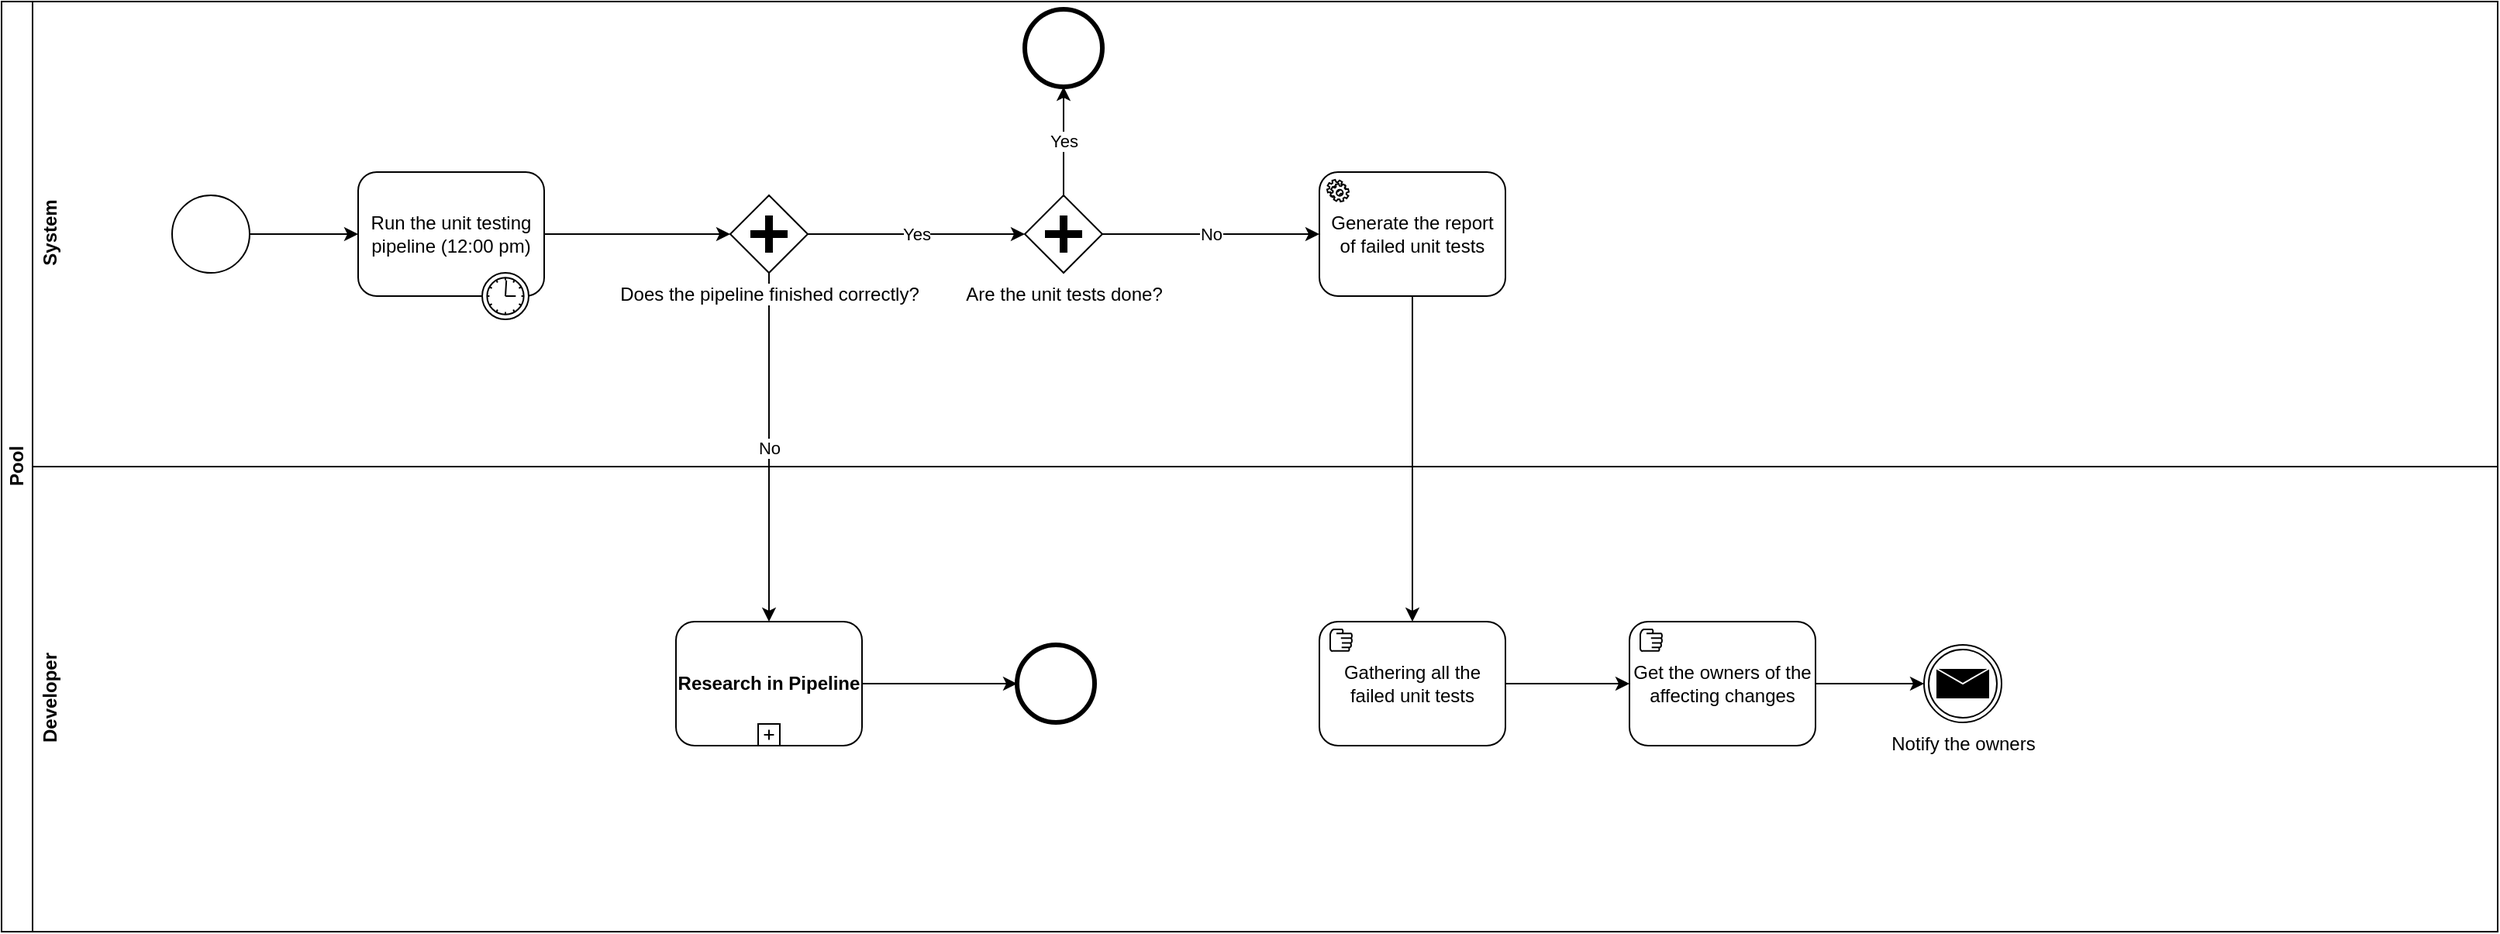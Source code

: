 <mxfile version="10.6.7" type="github"><diagram id="2OYAaO8CSUzoJcsiflxY" name="Page-1"><mxGraphModel dx="2204" dy="1897" grid="1" gridSize="10" guides="1" tooltips="1" connect="1" arrows="1" fold="1" page="1" pageScale="1" pageWidth="850" pageHeight="1100" math="0" shadow="0"><root><mxCell id="0"/><mxCell id="1" parent="0"/><mxCell id="OsNO9fkk1bKZkx-8VxTb-1" value="Pool" style="swimlane;html=1;horizontal=0;startSize=20;" parent="1" vertex="1"><mxGeometry x="-230" y="-30" width="1610" height="600" as="geometry"/></mxCell><mxCell id="OsNO9fkk1bKZkx-8VxTb-4" value="System" style="swimlane;html=1;horizontal=0;swimlaneLine=0;startSize=23;" parent="OsNO9fkk1bKZkx-8VxTb-1" vertex="1"><mxGeometry x="20" width="1590" height="300" as="geometry"/></mxCell><mxCell id="OsNO9fkk1bKZkx-8VxTb-5" value="Developer" style="swimlane;html=1;horizontal=0;swimlaneLine=0;" parent="OsNO9fkk1bKZkx-8VxTb-4" vertex="1"><mxGeometry y="300" width="1590" height="300" as="geometry"/></mxCell><mxCell id="OsNO9fkk1bKZkx-8VxTb-22" style="edgeStyle=orthogonalEdgeStyle;rounded=0;orthogonalLoop=1;jettySize=auto;html=1;exitX=1;exitY=0.5;exitDx=0;exitDy=0;entryX=0;entryY=0.5;entryDx=0;entryDy=0;" parent="OsNO9fkk1bKZkx-8VxTb-5" source="OsNO9fkk1bKZkx-8VxTb-17" target="OsNO9fkk1bKZkx-8VxTb-21" edge="1"><mxGeometry relative="1" as="geometry"/></mxCell><mxCell id="OsNO9fkk1bKZkx-8VxTb-17" value="&lt;b&gt;Research in Pipeline&lt;/b&gt;" style="html=1;whiteSpace=wrap;rounded=1;" parent="OsNO9fkk1bKZkx-8VxTb-5" vertex="1"><mxGeometry x="415" y="100" width="120" height="80" as="geometry"/></mxCell><mxCell id="OsNO9fkk1bKZkx-8VxTb-18" value="" style="html=1;shape=plus;outlineConnect=0;" parent="OsNO9fkk1bKZkx-8VxTb-17" vertex="1"><mxGeometry x="0.5" y="1" width="14" height="14" relative="1" as="geometry"><mxPoint x="-7" y="-14" as="offset"/></mxGeometry></mxCell><mxCell id="OsNO9fkk1bKZkx-8VxTb-21" value="" style="shape=mxgraph.bpmn.shape;html=1;verticalLabelPosition=bottom;labelBackgroundColor=#ffffff;verticalAlign=top;align=center;perimeter=ellipsePerimeter;outlineConnect=0;outline=end;symbol=general;" parent="OsNO9fkk1bKZkx-8VxTb-5" vertex="1"><mxGeometry x="635" y="115" width="50" height="50" as="geometry"/></mxCell><mxCell id="7t7-LSTxfhIKumiqn1bJ-3" style="edgeStyle=orthogonalEdgeStyle;rounded=0;orthogonalLoop=1;jettySize=auto;html=1;exitX=1;exitY=0.5;exitDx=0;exitDy=0;entryX=0;entryY=0.5;entryDx=0;entryDy=0;" edge="1" parent="OsNO9fkk1bKZkx-8VxTb-5" source="OsNO9fkk1bKZkx-8VxTb-27" target="7t7-LSTxfhIKumiqn1bJ-1"><mxGeometry relative="1" as="geometry"/></mxCell><mxCell id="OsNO9fkk1bKZkx-8VxTb-27" value="Gathering all the failed unit tests" style="shape=ext;rounded=1;html=1;whiteSpace=wrap;" parent="OsNO9fkk1bKZkx-8VxTb-5" vertex="1"><mxGeometry x="830" y="100" width="120" height="80" as="geometry"/></mxCell><mxCell id="OsNO9fkk1bKZkx-8VxTb-33" value="" style="shape=mxgraph.bpmn.manual_task;html=1;outlineConnect=0;" parent="OsNO9fkk1bKZkx-8VxTb-5" vertex="1"><mxGeometry x="837" y="105" width="14" height="14" as="geometry"/></mxCell><mxCell id="7t7-LSTxfhIKumiqn1bJ-5" style="edgeStyle=orthogonalEdgeStyle;rounded=0;orthogonalLoop=1;jettySize=auto;html=1;exitX=1;exitY=0.5;exitDx=0;exitDy=0;" edge="1" parent="OsNO9fkk1bKZkx-8VxTb-5" source="7t7-LSTxfhIKumiqn1bJ-1" target="7t7-LSTxfhIKumiqn1bJ-4"><mxGeometry relative="1" as="geometry"/></mxCell><mxCell id="7t7-LSTxfhIKumiqn1bJ-1" value="Get the owners of the affecting changes" style="shape=ext;rounded=1;html=1;whiteSpace=wrap;" vertex="1" parent="OsNO9fkk1bKZkx-8VxTb-5"><mxGeometry x="1030" y="100" width="120" height="80" as="geometry"/></mxCell><mxCell id="7t7-LSTxfhIKumiqn1bJ-2" value="" style="shape=mxgraph.bpmn.manual_task;html=1;outlineConnect=0;" vertex="1" parent="OsNO9fkk1bKZkx-8VxTb-5"><mxGeometry x="1037" y="105" width="14" height="14" as="geometry"/></mxCell><mxCell id="7t7-LSTxfhIKumiqn1bJ-4" value="Notify the owners" style="shape=mxgraph.bpmn.shape;html=1;verticalLabelPosition=bottom;labelBackgroundColor=#ffffff;verticalAlign=top;align=center;perimeter=ellipsePerimeter;outlineConnect=0;outline=throwing;symbol=message;" vertex="1" parent="OsNO9fkk1bKZkx-8VxTb-5"><mxGeometry x="1220" y="115" width="50" height="50" as="geometry"/></mxCell><mxCell id="OsNO9fkk1bKZkx-8VxTb-15" style="edgeStyle=orthogonalEdgeStyle;rounded=0;orthogonalLoop=1;jettySize=auto;html=1;exitX=1;exitY=0.5;exitDx=0;exitDy=0;entryX=0;entryY=0.5;entryDx=0;entryDy=0;" parent="OsNO9fkk1bKZkx-8VxTb-4" source="OsNO9fkk1bKZkx-8VxTb-6" target="OsNO9fkk1bKZkx-8VxTb-13" edge="1"><mxGeometry relative="1" as="geometry"/></mxCell><mxCell id="OsNO9fkk1bKZkx-8VxTb-6" value="" style="shape=mxgraph.bpmn.shape;html=1;verticalLabelPosition=bottom;labelBackgroundColor=#ffffff;verticalAlign=top;align=center;perimeter=ellipsePerimeter;outlineConnect=0;outline=standard;symbol=general;" parent="OsNO9fkk1bKZkx-8VxTb-4" vertex="1"><mxGeometry x="90" y="125" width="50" height="50" as="geometry"/></mxCell><mxCell id="OsNO9fkk1bKZkx-8VxTb-20" value="No" style="edgeStyle=orthogonalEdgeStyle;rounded=0;orthogonalLoop=1;jettySize=auto;html=1;exitX=0.5;exitY=1;exitDx=0;exitDy=0;" parent="OsNO9fkk1bKZkx-8VxTb-4" source="OsNO9fkk1bKZkx-8VxTb-11" target="OsNO9fkk1bKZkx-8VxTb-17" edge="1"><mxGeometry relative="1" as="geometry"/></mxCell><mxCell id="OsNO9fkk1bKZkx-8VxTb-24" value="Yes" style="edgeStyle=orthogonalEdgeStyle;rounded=0;orthogonalLoop=1;jettySize=auto;html=1;exitX=1;exitY=0.5;exitDx=0;exitDy=0;entryX=0;entryY=0.5;entryDx=0;entryDy=0;" parent="OsNO9fkk1bKZkx-8VxTb-4" source="OsNO9fkk1bKZkx-8VxTb-11" target="OsNO9fkk1bKZkx-8VxTb-23" edge="1"><mxGeometry relative="1" as="geometry"/></mxCell><mxCell id="OsNO9fkk1bKZkx-8VxTb-11" value="Does the pipeline finished correctly?" style="shape=mxgraph.bpmn.shape;html=1;verticalLabelPosition=bottom;labelBackgroundColor=#ffffff;verticalAlign=top;align=center;perimeter=rhombusPerimeter;background=gateway;outlineConnect=0;outline=none;symbol=parallelGw;" parent="OsNO9fkk1bKZkx-8VxTb-4" vertex="1"><mxGeometry x="450" y="125" width="50" height="50" as="geometry"/></mxCell><mxCell id="OsNO9fkk1bKZkx-8VxTb-16" style="edgeStyle=orthogonalEdgeStyle;rounded=0;orthogonalLoop=1;jettySize=auto;html=1;exitX=1;exitY=0.5;exitDx=0;exitDy=0;entryX=0;entryY=0.5;entryDx=0;entryDy=0;" parent="OsNO9fkk1bKZkx-8VxTb-4" source="OsNO9fkk1bKZkx-8VxTb-13" target="OsNO9fkk1bKZkx-8VxTb-11" edge="1"><mxGeometry relative="1" as="geometry"/></mxCell><mxCell id="OsNO9fkk1bKZkx-8VxTb-13" value="Run the unit testing pipeline (12:00 pm)" style="html=1;whiteSpace=wrap;rounded=1;" parent="OsNO9fkk1bKZkx-8VxTb-4" vertex="1"><mxGeometry x="210" y="110" width="120" height="80" as="geometry"/></mxCell><mxCell id="OsNO9fkk1bKZkx-8VxTb-14" value="" style="shape=mxgraph.bpmn.timer_start;perimeter=ellipsePerimeter;html=1;verticalLabelPosition=bottom;labelBackgroundColor=#ffffff;verticalAlign=top;outlineConnect=0;" parent="OsNO9fkk1bKZkx-8VxTb-13" vertex="1"><mxGeometry x="1" y="1" width="30" height="30" relative="1" as="geometry"><mxPoint x="-40" y="-15" as="offset"/></mxGeometry></mxCell><mxCell id="OsNO9fkk1bKZkx-8VxTb-26" value="Yes" style="edgeStyle=orthogonalEdgeStyle;rounded=0;orthogonalLoop=1;jettySize=auto;html=1;exitX=0.5;exitY=0;exitDx=0;exitDy=0;entryX=0.5;entryY=1;entryDx=0;entryDy=0;" parent="OsNO9fkk1bKZkx-8VxTb-4" source="OsNO9fkk1bKZkx-8VxTb-23" target="OsNO9fkk1bKZkx-8VxTb-25" edge="1"><mxGeometry relative="1" as="geometry"/></mxCell><mxCell id="OsNO9fkk1bKZkx-8VxTb-31" value="No" style="edgeStyle=orthogonalEdgeStyle;rounded=0;orthogonalLoop=1;jettySize=auto;html=1;exitX=1;exitY=0.5;exitDx=0;exitDy=0;entryX=0;entryY=0.5;entryDx=0;entryDy=0;" parent="OsNO9fkk1bKZkx-8VxTb-4" source="OsNO9fkk1bKZkx-8VxTb-23" target="OsNO9fkk1bKZkx-8VxTb-30" edge="1"><mxGeometry relative="1" as="geometry"/></mxCell><mxCell id="OsNO9fkk1bKZkx-8VxTb-23" value="Are the unit tests done?" style="shape=mxgraph.bpmn.shape;html=1;verticalLabelPosition=bottom;labelBackgroundColor=#ffffff;verticalAlign=top;align=center;perimeter=rhombusPerimeter;background=gateway;outlineConnect=0;outline=none;symbol=parallelGw;" parent="OsNO9fkk1bKZkx-8VxTb-4" vertex="1"><mxGeometry x="640" y="125" width="50" height="50" as="geometry"/></mxCell><mxCell id="OsNO9fkk1bKZkx-8VxTb-25" value="" style="shape=mxgraph.bpmn.shape;html=1;verticalLabelPosition=bottom;labelBackgroundColor=#ffffff;verticalAlign=top;align=center;perimeter=ellipsePerimeter;outlineConnect=0;outline=end;symbol=general;" parent="OsNO9fkk1bKZkx-8VxTb-4" vertex="1"><mxGeometry x="640" y="5" width="50" height="50" as="geometry"/></mxCell><mxCell id="OsNO9fkk1bKZkx-8VxTb-34" style="edgeStyle=orthogonalEdgeStyle;rounded=0;orthogonalLoop=1;jettySize=auto;html=1;exitX=0.5;exitY=1;exitDx=0;exitDy=0;entryX=0.5;entryY=0;entryDx=0;entryDy=0;" parent="OsNO9fkk1bKZkx-8VxTb-4" source="OsNO9fkk1bKZkx-8VxTb-30" target="OsNO9fkk1bKZkx-8VxTb-27" edge="1"><mxGeometry relative="1" as="geometry"/></mxCell><mxCell id="OsNO9fkk1bKZkx-8VxTb-30" value="Generate the report of failed unit tests" style="shape=ext;rounded=1;html=1;whiteSpace=wrap;" parent="OsNO9fkk1bKZkx-8VxTb-4" vertex="1"><mxGeometry x="830" y="110" width="120" height="80" as="geometry"/></mxCell><mxCell id="OsNO9fkk1bKZkx-8VxTb-32" value="" style="shape=mxgraph.bpmn.service_task;html=1;outlineConnect=0;" parent="OsNO9fkk1bKZkx-8VxTb-4" vertex="1"><mxGeometry x="835" y="115" width="14" height="14" as="geometry"/></mxCell></root></mxGraphModel></diagram></mxfile>